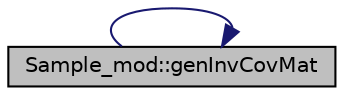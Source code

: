 digraph "Sample_mod::genInvCovMat"
{
 // LATEX_PDF_SIZE
  edge [fontname="Helvetica",fontsize="10",labelfontname="Helvetica",labelfontsize="10"];
  node [fontname="Helvetica",fontsize="10",shape=record];
  rankdir="RL";
  Node1 [label="Sample_mod::genInvCovMat",height=0.2,width=0.4,color="black", fillcolor="grey75", style="filled", fontcolor="black",tooltip="Return the full inverse covariance matrix of the input ShiftedSample sample (whose mean is shifted to..."];
  Node1 -> Node1 [dir="back",color="midnightblue",fontsize="10",style="solid",fontname="Helvetica"];
}
